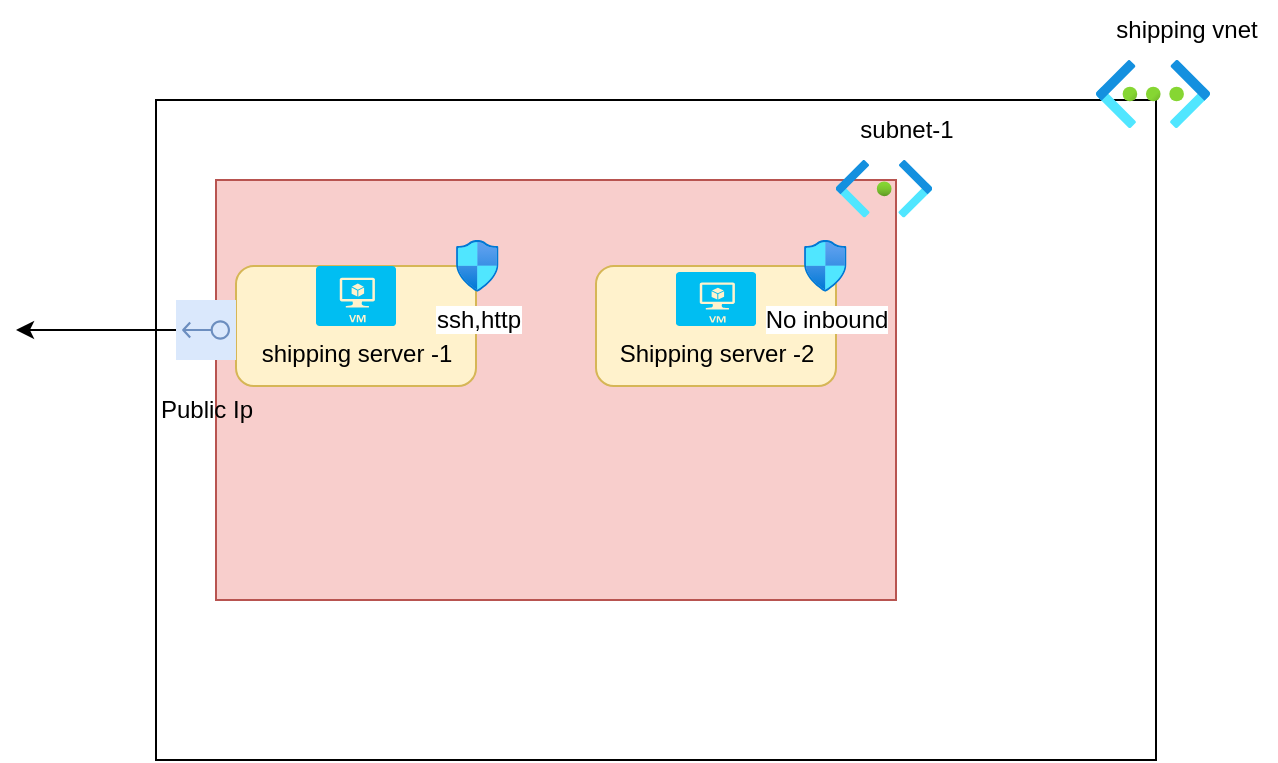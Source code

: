 <mxfile>
    <diagram id="5dDrmVdjHSumjW08Z-dL" name="Page-1">
        <mxGraphModel dx="989" dy="657" grid="1" gridSize="10" guides="1" tooltips="1" connect="1" arrows="1" fold="1" page="1" pageScale="1" pageWidth="827" pageHeight="1169" math="0" shadow="0">
            <root>
                <mxCell id="0"/>
                <mxCell id="1" parent="0"/>
                <mxCell id="2" value="" style="rounded=0;whiteSpace=wrap;html=1;" vertex="1" parent="1">
                    <mxGeometry x="90" y="170" width="500" height="330" as="geometry"/>
                </mxCell>
                <mxCell id="6" value="" style="rounded=0;whiteSpace=wrap;html=1;fillColor=#f8cecc;strokeColor=#b85450;" vertex="1" parent="1">
                    <mxGeometry x="120" y="210" width="340" height="210" as="geometry"/>
                </mxCell>
                <mxCell id="14" value="" style="rounded=1;whiteSpace=wrap;html=1;fillColor=#fff2cc;strokeColor=#d6b656;" vertex="1" parent="1">
                    <mxGeometry x="310" y="253" width="120" height="60" as="geometry"/>
                </mxCell>
                <mxCell id="13" value="" style="rounded=1;whiteSpace=wrap;html=1;fillColor=#fff2cc;strokeColor=#d6b656;" vertex="1" parent="1">
                    <mxGeometry x="130" y="253" width="120" height="60" as="geometry"/>
                </mxCell>
                <mxCell id="3" value="" style="image;aspect=fixed;html=1;points=[];align=center;fontSize=12;image=img/lib/azure2/networking/Virtual_Networks.svg;" vertex="1" parent="1">
                    <mxGeometry x="560" y="150" width="57" height="34.03" as="geometry"/>
                </mxCell>
                <mxCell id="4" value="shipping vnet" style="text;html=1;align=center;verticalAlign=middle;resizable=0;points=[];autosize=1;strokeColor=none;fillColor=none;" vertex="1" parent="1">
                    <mxGeometry x="560" y="120" width="90" height="30" as="geometry"/>
                </mxCell>
                <mxCell id="5" value="" style="image;aspect=fixed;html=1;points=[];align=center;fontSize=12;image=img/lib/azure2/networking/Subnet.svg;" vertex="1" parent="1">
                    <mxGeometry x="430" y="200" width="48" height="28.74" as="geometry"/>
                </mxCell>
                <mxCell id="7" value="shipping server -1" style="verticalLabelPosition=bottom;html=1;verticalAlign=top;align=center;strokeColor=none;fillColor=#00BEF2;shape=mxgraph.azure.virtual_machine;" vertex="1" parent="1">
                    <mxGeometry x="170" y="253" width="40" height="30" as="geometry"/>
                </mxCell>
                <mxCell id="8" value="Shipping server -2" style="verticalLabelPosition=bottom;html=1;verticalAlign=top;align=center;strokeColor=none;fillColor=#00BEF2;shape=mxgraph.azure.virtual_machine;" vertex="1" parent="1">
                    <mxGeometry x="350" y="256" width="40" height="27" as="geometry"/>
                </mxCell>
                <mxCell id="9" value="subnet-1" style="text;html=1;align=center;verticalAlign=middle;resizable=0;points=[];autosize=1;strokeColor=none;fillColor=none;" vertex="1" parent="1">
                    <mxGeometry x="430" y="170" width="70" height="30" as="geometry"/>
                </mxCell>
                <mxCell id="15" value="ssh,http" style="image;aspect=fixed;html=1;points=[];align=center;fontSize=12;image=img/lib/azure2/networking/Network_Security_Groups.svg;" vertex="1" parent="1">
                    <mxGeometry x="240" y="240" width="21.29" height="25.86" as="geometry"/>
                </mxCell>
                <mxCell id="16" value="No inbound" style="image;aspect=fixed;html=1;points=[];align=center;fontSize=12;image=img/lib/azure2/networking/Network_Security_Groups.svg;" vertex="1" parent="1">
                    <mxGeometry x="414" y="240" width="21.29" height="25.86" as="geometry"/>
                </mxCell>
                <mxCell id="18" style="edgeStyle=none;html=1;" edge="1" parent="1" source="17">
                    <mxGeometry relative="1" as="geometry">
                        <mxPoint x="20" y="285" as="targetPoint"/>
                    </mxGeometry>
                </mxCell>
                <mxCell id="17" value="" style="sketch=0;outlineConnect=0;strokeColor=#6c8ebf;fillColor=#dae8fc;dashed=0;verticalLabelPosition=bottom;verticalAlign=top;align=center;html=1;fontSize=12;fontStyle=0;aspect=fixed;shape=mxgraph.aws4.resourceIcon;resIcon=mxgraph.aws4.elastic_ip_address;rotation=-180;" vertex="1" parent="1">
                    <mxGeometry x="100" y="270" width="30" height="30" as="geometry"/>
                </mxCell>
                <mxCell id="19" value="Public Ip" style="text;html=1;align=center;verticalAlign=middle;resizable=0;points=[];autosize=1;strokeColor=none;fillColor=none;" vertex="1" parent="1">
                    <mxGeometry x="80" y="310" width="70" height="30" as="geometry"/>
                </mxCell>
            </root>
        </mxGraphModel>
    </diagram>
</mxfile>